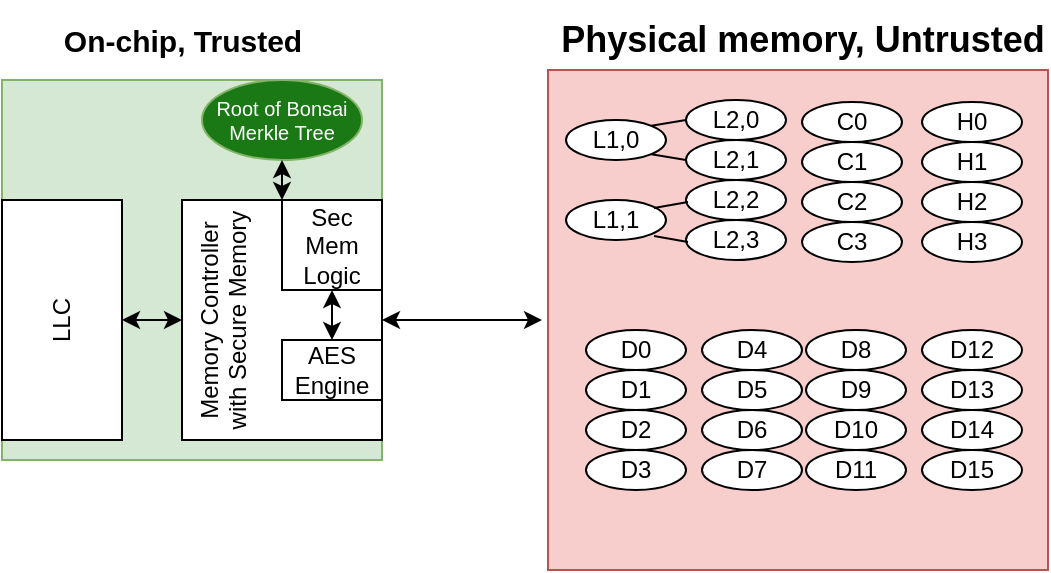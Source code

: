 <mxfile version="24.8.6">
  <diagram name="Page-1" id="AkCjVDO_uzy1nS7zIf3j">
    <mxGraphModel dx="1424" dy="788" grid="1" gridSize="10" guides="1" tooltips="1" connect="1" arrows="1" fold="1" page="1" pageScale="1" pageWidth="850" pageHeight="1100" math="0" shadow="0">
      <root>
        <mxCell id="0" />
        <mxCell id="1" parent="0" />
        <mxCell id="GwiYG9CLarDi_SklE6N5-1" value="" style="whiteSpace=wrap;html=1;aspect=fixed;fillColor=#d5e8d4;strokeColor=#82b366;" vertex="1" parent="1">
          <mxGeometry x="210" y="140" width="190" height="190" as="geometry" />
        </mxCell>
        <mxCell id="GwiYG9CLarDi_SklE6N5-2" value="" style="whiteSpace=wrap;html=1;aspect=fixed;fillColor=#f8cecc;strokeColor=#b85450;" vertex="1" parent="1">
          <mxGeometry x="483" y="135" width="250" height="250" as="geometry" />
        </mxCell>
        <mxCell id="GwiYG9CLarDi_SklE6N5-4" value="On-chip, Trusted" style="text;strokeColor=none;fillColor=none;html=1;fontSize=15;fontStyle=1;verticalAlign=middle;align=center;" vertex="1" parent="1">
          <mxGeometry x="250" y="100" width="100" height="40" as="geometry" />
        </mxCell>
        <mxCell id="GwiYG9CLarDi_SklE6N5-5" value="Physical memory, Untrusted" style="text;strokeColor=none;fillColor=none;html=1;fontSize=18;fontStyle=1;verticalAlign=middle;align=center;" vertex="1" parent="1">
          <mxGeometry x="560" y="100" width="100" height="40" as="geometry" />
        </mxCell>
        <mxCell id="GwiYG9CLarDi_SklE6N5-8" value="LLC" style="rounded=0;whiteSpace=wrap;html=1;rotation=-90;" vertex="1" parent="1">
          <mxGeometry x="180" y="230" width="120" height="60" as="geometry" />
        </mxCell>
        <mxCell id="GwiYG9CLarDi_SklE6N5-9" value="Memory Controller with Secure Memory" style="rounded=0;whiteSpace=wrap;html=1;rotation=-90;verticalAlign=top;" vertex="1" parent="1">
          <mxGeometry x="290" y="210" width="120" height="100" as="geometry" />
        </mxCell>
        <mxCell id="GwiYG9CLarDi_SklE6N5-10" value="Root of Bonsai Merkle Tree" style="ellipse;whiteSpace=wrap;html=1;fontSize=10;fillColor=#1a7915;strokeColor=#82b366;fontColor=#FFFFFF;" vertex="1" parent="1">
          <mxGeometry x="310" y="140" width="80" height="40" as="geometry" />
        </mxCell>
        <mxCell id="GwiYG9CLarDi_SklE6N5-14" value="" style="endArrow=classic;startArrow=classic;html=1;rounded=0;entryX=0.5;entryY=1;entryDx=0;entryDy=0;exitX=1;exitY=0.5;exitDx=0;exitDy=0;" edge="1" parent="1" source="GwiYG9CLarDi_SklE6N5-9" target="GwiYG9CLarDi_SklE6N5-10">
          <mxGeometry width="50" height="50" relative="1" as="geometry">
            <mxPoint x="400" y="380" as="sourcePoint" />
            <mxPoint x="450" y="330" as="targetPoint" />
          </mxGeometry>
        </mxCell>
        <mxCell id="GwiYG9CLarDi_SklE6N5-16" value="AES Engine" style="rounded=0;whiteSpace=wrap;html=1;" vertex="1" parent="1">
          <mxGeometry x="350" y="270" width="50" height="30" as="geometry" />
        </mxCell>
        <mxCell id="GwiYG9CLarDi_SklE6N5-17" value="Sec Mem Logic" style="rounded=0;whiteSpace=wrap;html=1;" vertex="1" parent="1">
          <mxGeometry x="350" y="200" width="50" height="45" as="geometry" />
        </mxCell>
        <mxCell id="GwiYG9CLarDi_SklE6N5-18" value="" style="endArrow=classic;startArrow=classic;html=1;rounded=0;entryX=0.5;entryY=1;entryDx=0;entryDy=0;" edge="1" parent="1" source="GwiYG9CLarDi_SklE6N5-16" target="GwiYG9CLarDi_SklE6N5-17">
          <mxGeometry width="50" height="50" relative="1" as="geometry">
            <mxPoint x="10" y="270" as="sourcePoint" />
            <mxPoint x="60" y="220" as="targetPoint" />
          </mxGeometry>
        </mxCell>
        <mxCell id="GwiYG9CLarDi_SklE6N5-20" value="L1,0&lt;span style=&quot;color: rgba(0, 0, 0, 0); font-family: monospace; font-size: 0px; text-align: start; text-wrap-mode: nowrap;&quot;&gt;%3CmxGraphModel%3E%3Croot%3E%3CmxCell%20id%3D%220%22%2F%3E%3CmxCell%20id%3D%221%22%20parent%3D%220%22%2F%3E%3CmxCell%20id%3D%222%22%20value%3D%22AES%20Engine%22%20style%3D%22rounded%3D0%3BwhiteSpace%3Dwrap%3Bhtml%3D1%3B%22%20vertex%3D%221%22%20parent%3D%221%22%3E%3CmxGeometry%20x%3D%22350%22%20y%3D%22290%22%20width%3D%2250%22%20height%3D%2230%22%20as%3D%22geometry%22%2F%3E%3C%2FmxCell%3E%3C%2Froot%3E%3C%2FmxGraphModel%32&lt;/span&gt;" style="ellipse;whiteSpace=wrap;html=1;" vertex="1" parent="1">
          <mxGeometry x="492" y="160" width="50" height="20" as="geometry" />
        </mxCell>
        <mxCell id="GwiYG9CLarDi_SklE6N5-21" value="L1,1&lt;span style=&quot;color: rgba(0, 0, 0, 0); font-family: monospace; font-size: 0px; text-align: start; text-wrap-mode: nowrap;&quot;&gt;%3CmxGraphModel%3E%3Croot%3E%3CmxCell%20id%3D%220%22%2F%3E%3CmxCell%20id%3D%221%22%20parent%3D%220%22%2F%3E%3CmxCell%20id%3D%222%22%20value%3D%22AES%20Engine%22%20style%3D%22rounded%3D0%3BwhiteSpace%3Dwrap%3Bhtml%3D1%3B%22%20vertex%3D%221%22%20parent%3D%221%22%3E%3CmxGeometry%20x%3D%22350%22%20y%3D%22290%22%20width%3D%2250%22%20height%3D%2230%22%20as%3D%22geometry%22%2F%3E%3C%2FmxCell%3E%3C%2Froot%3E%3C%2FmxGraphModel%3E&lt;/span&gt;" style="ellipse;whiteSpace=wrap;html=1;" vertex="1" parent="1">
          <mxGeometry x="492" y="200" width="50" height="20" as="geometry" />
        </mxCell>
        <mxCell id="GwiYG9CLarDi_SklE6N5-22" value="L2,0&lt;span style=&quot;color: rgba(0, 0, 0, 0); font-family: monospace; font-size: 0px; text-align: start; text-wrap-mode: nowrap;&quot;&gt;%3CmxGraphModel%3E%3Croot%3E%3CmxCell%20id%3D%220%22%2F%3E%3CmxCell%20id%3D%221%22%20parent%3D%220%22%2F%3E%3CmxCell%20id%3D%222%22%20value%3D%22AES%20Engine%22%20style%3D%22rounded%3D0%3BwhiteSpace%3Dwrap%3Bhtml%3D1%3B%22%20vertex%3D%221%22%20parent%3D%221%22%3E%3CmxGeometry%20x%3D%22350%22%20y%3D%22290%22%20width%3D%2250%22%20height%3D%2230%22%20as%3D%22geometry%22%2F%3E%3C%2FmxCell%3E%3C%2Froot%3E%3C%2FmxGraphModel%32&lt;/span&gt;" style="ellipse;whiteSpace=wrap;html=1;" vertex="1" parent="1">
          <mxGeometry x="552" y="150" width="50" height="20" as="geometry" />
        </mxCell>
        <mxCell id="GwiYG9CLarDi_SklE6N5-23" value="L2,1&lt;span style=&quot;color: rgba(0, 0, 0, 0); font-family: monospace; font-size: 0px; text-align: start; text-wrap-mode: nowrap;&quot;&gt;%3CmxGraphModel%3E%3Croot%3E%3CmxCell%20id%3D%220%22%2F%3E%3CmxCell%20id%3D%221%22%20parent%3D%220%22%2F%3E%3CmxCell%20id%3D%222%22%20value%3D%22AES%20Engine%22%20style%3D%22rounded%3D0%3BwhiteSpace%3Dwrap%3Bhtml%3D1%3B%22%20vertex%3D%221%22%20parent%3D%221%22%3E%3CmxGeometry%20x%3D%22350%22%20y%3D%22290%22%20width%3D%2250%22%20height%3D%2230%22%20as%3D%22geometry%22%2F%3E%3C%2FmxCell%3E%3C%2Froot%3E%3C%2FmxGraphModel%3E&lt;/span&gt;" style="ellipse;whiteSpace=wrap;html=1;" vertex="1" parent="1">
          <mxGeometry x="552" y="170" width="50" height="20" as="geometry" />
        </mxCell>
        <mxCell id="GwiYG9CLarDi_SklE6N5-24" value="L2,2&lt;span style=&quot;color: rgba(0, 0, 0, 0); font-family: monospace; font-size: 0px; text-align: start; text-wrap-mode: nowrap;&quot;&gt;%3CmxGraphModel%3E%3Croot%3E%3CmxCell%20id%3D%220%22%2F%3E%3CmxCell%20id%3D%221%22%20parent%3D%220%22%2F%3E%3CmxCell%20id%3D%222%22%20value%3D%22AES%20Engine%22%20style%3D%22rounded%3D0%3BwhiteSpace%3Dwrap%3Bhtml%3D1%3B%22%20vertex%3D%221%22%20parent%3D%221%22%3E%3CmxGeometry%20x%3D%22350%22%20y%3D%22290%22%20width%3D%2250%22%20height%3D%2230%22%20as%3D%22geometry%22%2F%3E%3C%2FmxCell%3E%3C%2Froot%3E%3C%2FmxGraphModel%3&lt;/span&gt;" style="ellipse;whiteSpace=wrap;html=1;" vertex="1" parent="1">
          <mxGeometry x="552" y="190" width="50" height="20" as="geometry" />
        </mxCell>
        <mxCell id="GwiYG9CLarDi_SklE6N5-25" value="L2,3&lt;span style=&quot;color: rgba(0, 0, 0, 0); font-family: monospace; font-size: 0px; text-align: start; text-wrap-mode: nowrap;&quot;&gt;%3CmxGraphModel%3E%3Croot%3E%3CmxCell%20id%3D%220%22%2F%3E%3CmxCell%20id%3D%221%22%20parent%3D%220%22%2F%3E%3CmxCell%20id%3D%222%22%20value%3D%22AES%20Engine%22%20style%3D%22rounded%3D0%3BwhiteSpace%3Dwrap%3Bhtml%3D1%3B%22%20vertex%3D%221%22%20parent%3D%221%22%3E%3CmxGeometry%20x%3D%22350%22%20y%3D%22290%22%20width%3D%2250%22%20height%3D%2230%22%20as%3D%22geometry%22%2F%3E%3C%2FmxCell%3E%3C%2Froot%3E%3C%2FmxGraphModel%32&lt;/span&gt;" style="ellipse;whiteSpace=wrap;html=1;" vertex="1" parent="1">
          <mxGeometry x="552" y="210" width="50" height="20" as="geometry" />
        </mxCell>
        <mxCell id="GwiYG9CLarDi_SklE6N5-27" value="" style="endArrow=none;html=1;rounded=0;entryX=0;entryY=0.5;entryDx=0;entryDy=0;exitX=1;exitY=0;exitDx=0;exitDy=0;" edge="1" parent="1" source="GwiYG9CLarDi_SklE6N5-20" target="GwiYG9CLarDi_SklE6N5-22">
          <mxGeometry width="50" height="50" relative="1" as="geometry">
            <mxPoint x="-118" y="290" as="sourcePoint" />
            <mxPoint x="-68" y="240" as="targetPoint" />
          </mxGeometry>
        </mxCell>
        <mxCell id="GwiYG9CLarDi_SklE6N5-28" value="" style="endArrow=none;html=1;rounded=0;entryX=0;entryY=0.5;entryDx=0;entryDy=0;exitX=1;exitY=1;exitDx=0;exitDy=0;" edge="1" parent="1" source="GwiYG9CLarDi_SklE6N5-20" target="GwiYG9CLarDi_SklE6N5-23">
          <mxGeometry width="50" height="50" relative="1" as="geometry">
            <mxPoint x="545" y="173" as="sourcePoint" />
            <mxPoint x="562" y="170" as="targetPoint" />
          </mxGeometry>
        </mxCell>
        <mxCell id="GwiYG9CLarDi_SklE6N5-29" value="" style="endArrow=none;html=1;rounded=0;entryX=0;entryY=0.5;entryDx=0;entryDy=0;exitX=1;exitY=0;exitDx=0;exitDy=0;" edge="1" parent="1">
          <mxGeometry width="50" height="50" relative="1" as="geometry">
            <mxPoint x="536" y="204" as="sourcePoint" />
            <mxPoint x="553" y="201" as="targetPoint" />
          </mxGeometry>
        </mxCell>
        <mxCell id="GwiYG9CLarDi_SklE6N5-30" value="" style="endArrow=none;html=1;rounded=0;entryX=0;entryY=0.5;entryDx=0;entryDy=0;exitX=1;exitY=1;exitDx=0;exitDy=0;" edge="1" parent="1">
          <mxGeometry width="50" height="50" relative="1" as="geometry">
            <mxPoint x="536" y="218" as="sourcePoint" />
            <mxPoint x="553" y="221" as="targetPoint" />
          </mxGeometry>
        </mxCell>
        <mxCell id="GwiYG9CLarDi_SklE6N5-31" value="C0" style="ellipse;whiteSpace=wrap;html=1;" vertex="1" parent="1">
          <mxGeometry x="610" y="151" width="50" height="20" as="geometry" />
        </mxCell>
        <mxCell id="GwiYG9CLarDi_SklE6N5-32" value="C1" style="ellipse;whiteSpace=wrap;html=1;" vertex="1" parent="1">
          <mxGeometry x="610" y="171" width="50" height="20" as="geometry" />
        </mxCell>
        <mxCell id="GwiYG9CLarDi_SklE6N5-33" value="C2" style="ellipse;whiteSpace=wrap;html=1;" vertex="1" parent="1">
          <mxGeometry x="610" y="191" width="50" height="20" as="geometry" />
        </mxCell>
        <mxCell id="GwiYG9CLarDi_SklE6N5-34" value="C3" style="ellipse;whiteSpace=wrap;html=1;" vertex="1" parent="1">
          <mxGeometry x="610" y="211" width="50" height="20" as="geometry" />
        </mxCell>
        <mxCell id="GwiYG9CLarDi_SklE6N5-35" value="H0" style="ellipse;whiteSpace=wrap;html=1;" vertex="1" parent="1">
          <mxGeometry x="670" y="151" width="50" height="20" as="geometry" />
        </mxCell>
        <mxCell id="GwiYG9CLarDi_SklE6N5-36" value="H1" style="ellipse;whiteSpace=wrap;html=1;" vertex="1" parent="1">
          <mxGeometry x="670" y="171" width="50" height="20" as="geometry" />
        </mxCell>
        <mxCell id="GwiYG9CLarDi_SklE6N5-37" value="H2" style="ellipse;whiteSpace=wrap;html=1;" vertex="1" parent="1">
          <mxGeometry x="670" y="191" width="50" height="20" as="geometry" />
        </mxCell>
        <mxCell id="GwiYG9CLarDi_SklE6N5-38" value="H3" style="ellipse;whiteSpace=wrap;html=1;" vertex="1" parent="1">
          <mxGeometry x="670" y="211" width="50" height="20" as="geometry" />
        </mxCell>
        <mxCell id="GwiYG9CLarDi_SklE6N5-39" value="D0" style="ellipse;whiteSpace=wrap;html=1;" vertex="1" parent="1">
          <mxGeometry x="502" y="265" width="50" height="20" as="geometry" />
        </mxCell>
        <mxCell id="GwiYG9CLarDi_SklE6N5-40" value="D1" style="ellipse;whiteSpace=wrap;html=1;" vertex="1" parent="1">
          <mxGeometry x="502" y="285" width="50" height="20" as="geometry" />
        </mxCell>
        <mxCell id="GwiYG9CLarDi_SklE6N5-41" value="D2" style="ellipse;whiteSpace=wrap;html=1;" vertex="1" parent="1">
          <mxGeometry x="502" y="305" width="50" height="20" as="geometry" />
        </mxCell>
        <mxCell id="GwiYG9CLarDi_SklE6N5-42" value="D3" style="ellipse;whiteSpace=wrap;html=1;" vertex="1" parent="1">
          <mxGeometry x="502" y="325" width="50" height="20" as="geometry" />
        </mxCell>
        <mxCell id="GwiYG9CLarDi_SklE6N5-43" value="D4" style="ellipse;whiteSpace=wrap;html=1;" vertex="1" parent="1">
          <mxGeometry x="560" y="265" width="50" height="20" as="geometry" />
        </mxCell>
        <mxCell id="GwiYG9CLarDi_SklE6N5-44" value="D5" style="ellipse;whiteSpace=wrap;html=1;" vertex="1" parent="1">
          <mxGeometry x="560" y="285" width="50" height="20" as="geometry" />
        </mxCell>
        <mxCell id="GwiYG9CLarDi_SklE6N5-45" value="D6" style="ellipse;whiteSpace=wrap;html=1;" vertex="1" parent="1">
          <mxGeometry x="560" y="305" width="50" height="20" as="geometry" />
        </mxCell>
        <mxCell id="GwiYG9CLarDi_SklE6N5-46" value="D7" style="ellipse;whiteSpace=wrap;html=1;" vertex="1" parent="1">
          <mxGeometry x="560" y="325" width="50" height="20" as="geometry" />
        </mxCell>
        <mxCell id="GwiYG9CLarDi_SklE6N5-51" value="D8" style="ellipse;whiteSpace=wrap;html=1;" vertex="1" parent="1">
          <mxGeometry x="612" y="265" width="50" height="20" as="geometry" />
        </mxCell>
        <mxCell id="GwiYG9CLarDi_SklE6N5-52" value="D9" style="ellipse;whiteSpace=wrap;html=1;" vertex="1" parent="1">
          <mxGeometry x="612" y="285" width="50" height="20" as="geometry" />
        </mxCell>
        <mxCell id="GwiYG9CLarDi_SklE6N5-53" value="D10" style="ellipse;whiteSpace=wrap;html=1;" vertex="1" parent="1">
          <mxGeometry x="612" y="305" width="50" height="20" as="geometry" />
        </mxCell>
        <mxCell id="GwiYG9CLarDi_SklE6N5-54" value="D11" style="ellipse;whiteSpace=wrap;html=1;" vertex="1" parent="1">
          <mxGeometry x="612" y="325" width="50" height="20" as="geometry" />
        </mxCell>
        <mxCell id="GwiYG9CLarDi_SklE6N5-55" value="D12" style="ellipse;whiteSpace=wrap;html=1;" vertex="1" parent="1">
          <mxGeometry x="670" y="265" width="50" height="20" as="geometry" />
        </mxCell>
        <mxCell id="GwiYG9CLarDi_SklE6N5-56" value="D13" style="ellipse;whiteSpace=wrap;html=1;" vertex="1" parent="1">
          <mxGeometry x="670" y="285" width="50" height="20" as="geometry" />
        </mxCell>
        <mxCell id="GwiYG9CLarDi_SklE6N5-57" value="D14" style="ellipse;whiteSpace=wrap;html=1;" vertex="1" parent="1">
          <mxGeometry x="670" y="305" width="50" height="20" as="geometry" />
        </mxCell>
        <mxCell id="GwiYG9CLarDi_SklE6N5-58" value="D15" style="ellipse;whiteSpace=wrap;html=1;" vertex="1" parent="1">
          <mxGeometry x="670" y="325" width="50" height="20" as="geometry" />
        </mxCell>
        <mxCell id="GwiYG9CLarDi_SklE6N5-59" value="" style="endArrow=classic;startArrow=classic;html=1;rounded=0;exitX=0.5;exitY=1;exitDx=0;exitDy=0;" edge="1" parent="1" source="GwiYG9CLarDi_SklE6N5-9">
          <mxGeometry width="50" height="50" relative="1" as="geometry">
            <mxPoint x="140" y="280" as="sourcePoint" />
            <mxPoint x="480" y="260" as="targetPoint" />
          </mxGeometry>
        </mxCell>
        <mxCell id="GwiYG9CLarDi_SklE6N5-60" value="" style="endArrow=classic;startArrow=classic;html=1;rounded=0;exitX=0.5;exitY=1;exitDx=0;exitDy=0;entryX=0.5;entryY=0;entryDx=0;entryDy=0;" edge="1" parent="1" source="GwiYG9CLarDi_SklE6N5-8" target="GwiYG9CLarDi_SklE6N5-9">
          <mxGeometry width="50" height="50" relative="1" as="geometry">
            <mxPoint x="260" y="270" as="sourcePoint" />
            <mxPoint x="290" y="270" as="targetPoint" />
          </mxGeometry>
        </mxCell>
      </root>
    </mxGraphModel>
  </diagram>
</mxfile>
